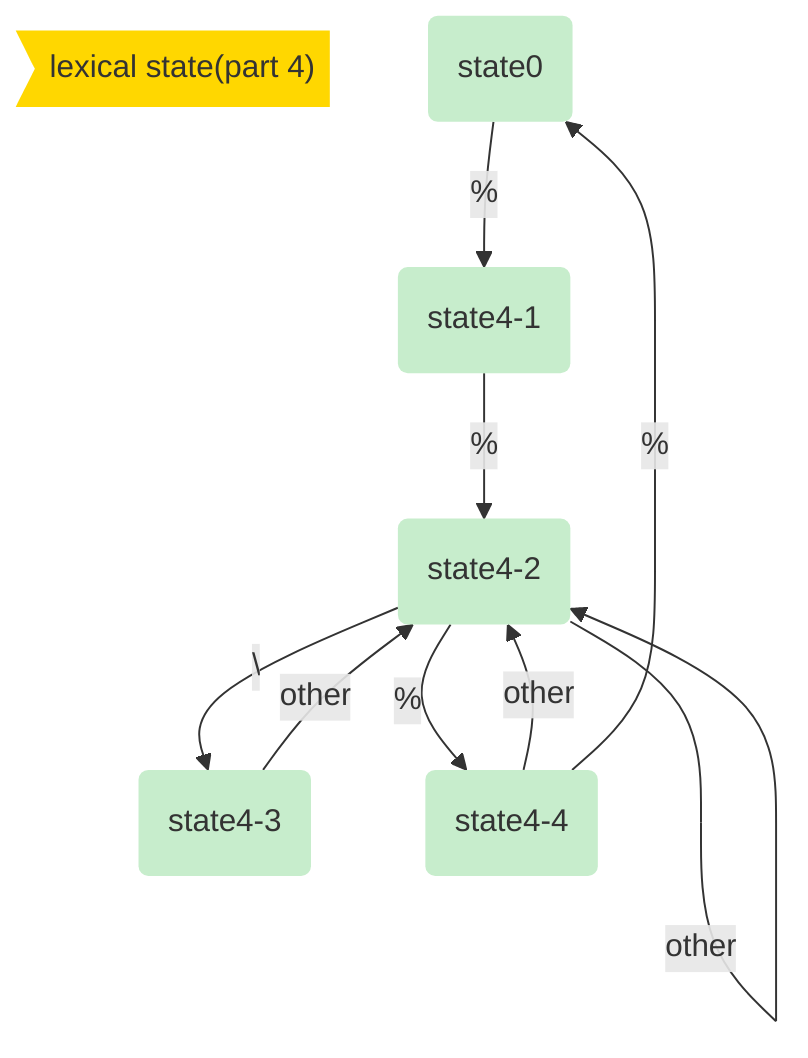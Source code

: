 ﻿flowchart
classDef default fill:#C7EDCC,stroke:#993399,stroke-width:0px,text-align:left;
classDef titlebarStyle fill:gold;
titlebar>"lexical state(part 4)"]
class titlebar titlebarStyle
state0(state0)
state4_1(state4-1)
state4_2(state4-2)
state4_3(state4-3)
state4_4(state4-4)
state0 -->|"%"| state4_1
state4_1 -->|"%"| state4_2
state4_2 -->|"\"| state4_3
state4_2 -->|"%"| state4_4
state4_2 -->|"other"| state4_2
state4_3 -->|"other"| state4_2
state4_4 -->|"other"| state4_2
state4_4 -->|"%"| state0